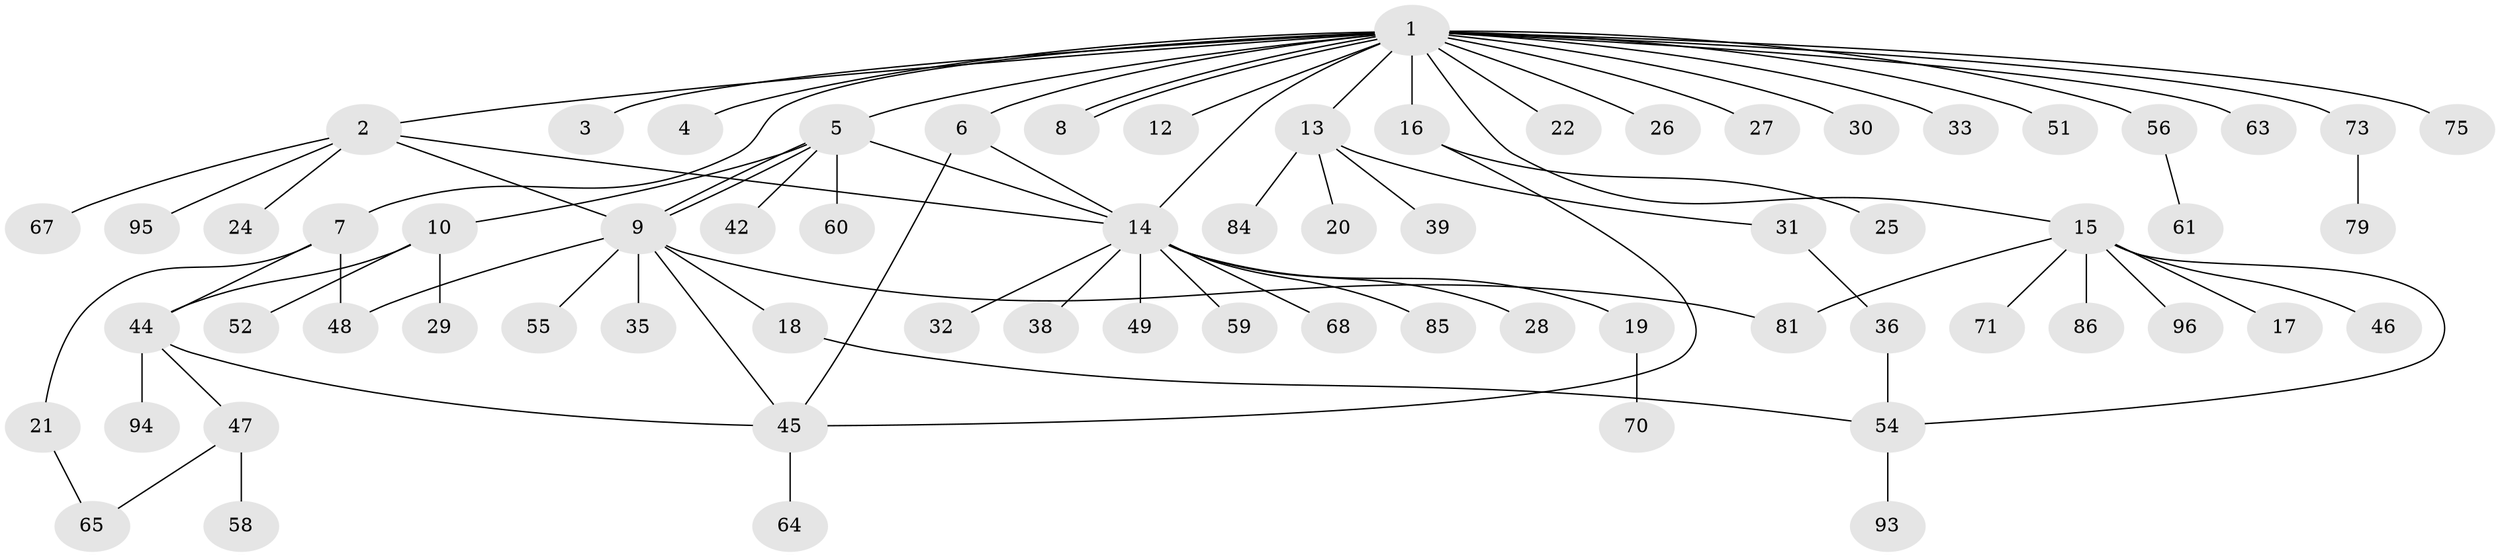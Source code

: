 // Generated by graph-tools (version 1.1) at 2025/51/02/27/25 19:51:58]
// undirected, 69 vertices, 83 edges
graph export_dot {
graph [start="1"]
  node [color=gray90,style=filled];
  1 [super="+40"];
  2 [super="+23"];
  3;
  4;
  5 [super="+43"];
  6 [super="+34"];
  7 [super="+82"];
  8;
  9 [super="+11"];
  10;
  12 [super="+53"];
  13 [super="+92"];
  14 [super="+88"];
  15 [super="+89"];
  16;
  17;
  18;
  19 [super="+50"];
  20 [super="+57"];
  21 [super="+37"];
  22;
  24;
  25 [super="+72"];
  26;
  27;
  28;
  29 [super="+83"];
  30 [super="+66"];
  31;
  32;
  33;
  35 [super="+62"];
  36 [super="+41"];
  38 [super="+80"];
  39 [super="+91"];
  42;
  44 [super="+69"];
  45;
  46;
  47 [super="+90"];
  48;
  49 [super="+74"];
  51;
  52;
  54 [super="+78"];
  55;
  56;
  58;
  59;
  60;
  61 [super="+76"];
  63 [super="+77"];
  64;
  65;
  67;
  68;
  70;
  71;
  73 [super="+87"];
  75;
  79;
  81;
  84;
  85;
  86;
  93;
  94;
  95;
  96;
  1 -- 2;
  1 -- 3;
  1 -- 4;
  1 -- 5;
  1 -- 6;
  1 -- 7;
  1 -- 8;
  1 -- 8;
  1 -- 12;
  1 -- 13;
  1 -- 15;
  1 -- 16;
  1 -- 22;
  1 -- 26;
  1 -- 27;
  1 -- 30;
  1 -- 33;
  1 -- 51;
  1 -- 56;
  1 -- 63;
  1 -- 73;
  1 -- 75;
  1 -- 14;
  2 -- 9;
  2 -- 14;
  2 -- 24;
  2 -- 67;
  2 -- 95;
  5 -- 9;
  5 -- 9;
  5 -- 10;
  5 -- 14;
  5 -- 42;
  5 -- 60;
  6 -- 14;
  6 -- 45;
  7 -- 21;
  7 -- 44;
  7 -- 48;
  9 -- 18;
  9 -- 35;
  9 -- 45;
  9 -- 48;
  9 -- 55;
  9 -- 81;
  10 -- 29;
  10 -- 44;
  10 -- 52;
  13 -- 20;
  13 -- 31;
  13 -- 39;
  13 -- 84;
  14 -- 19;
  14 -- 28;
  14 -- 32;
  14 -- 38;
  14 -- 49;
  14 -- 59;
  14 -- 68;
  14 -- 85;
  15 -- 17;
  15 -- 46;
  15 -- 54;
  15 -- 71;
  15 -- 86;
  15 -- 96;
  15 -- 81;
  16 -- 25;
  16 -- 45;
  18 -- 54;
  19 -- 70;
  21 -- 65;
  31 -- 36;
  36 -- 54;
  44 -- 47;
  44 -- 94;
  44 -- 45;
  45 -- 64;
  47 -- 58;
  47 -- 65;
  54 -- 93;
  56 -- 61;
  73 -- 79;
}
